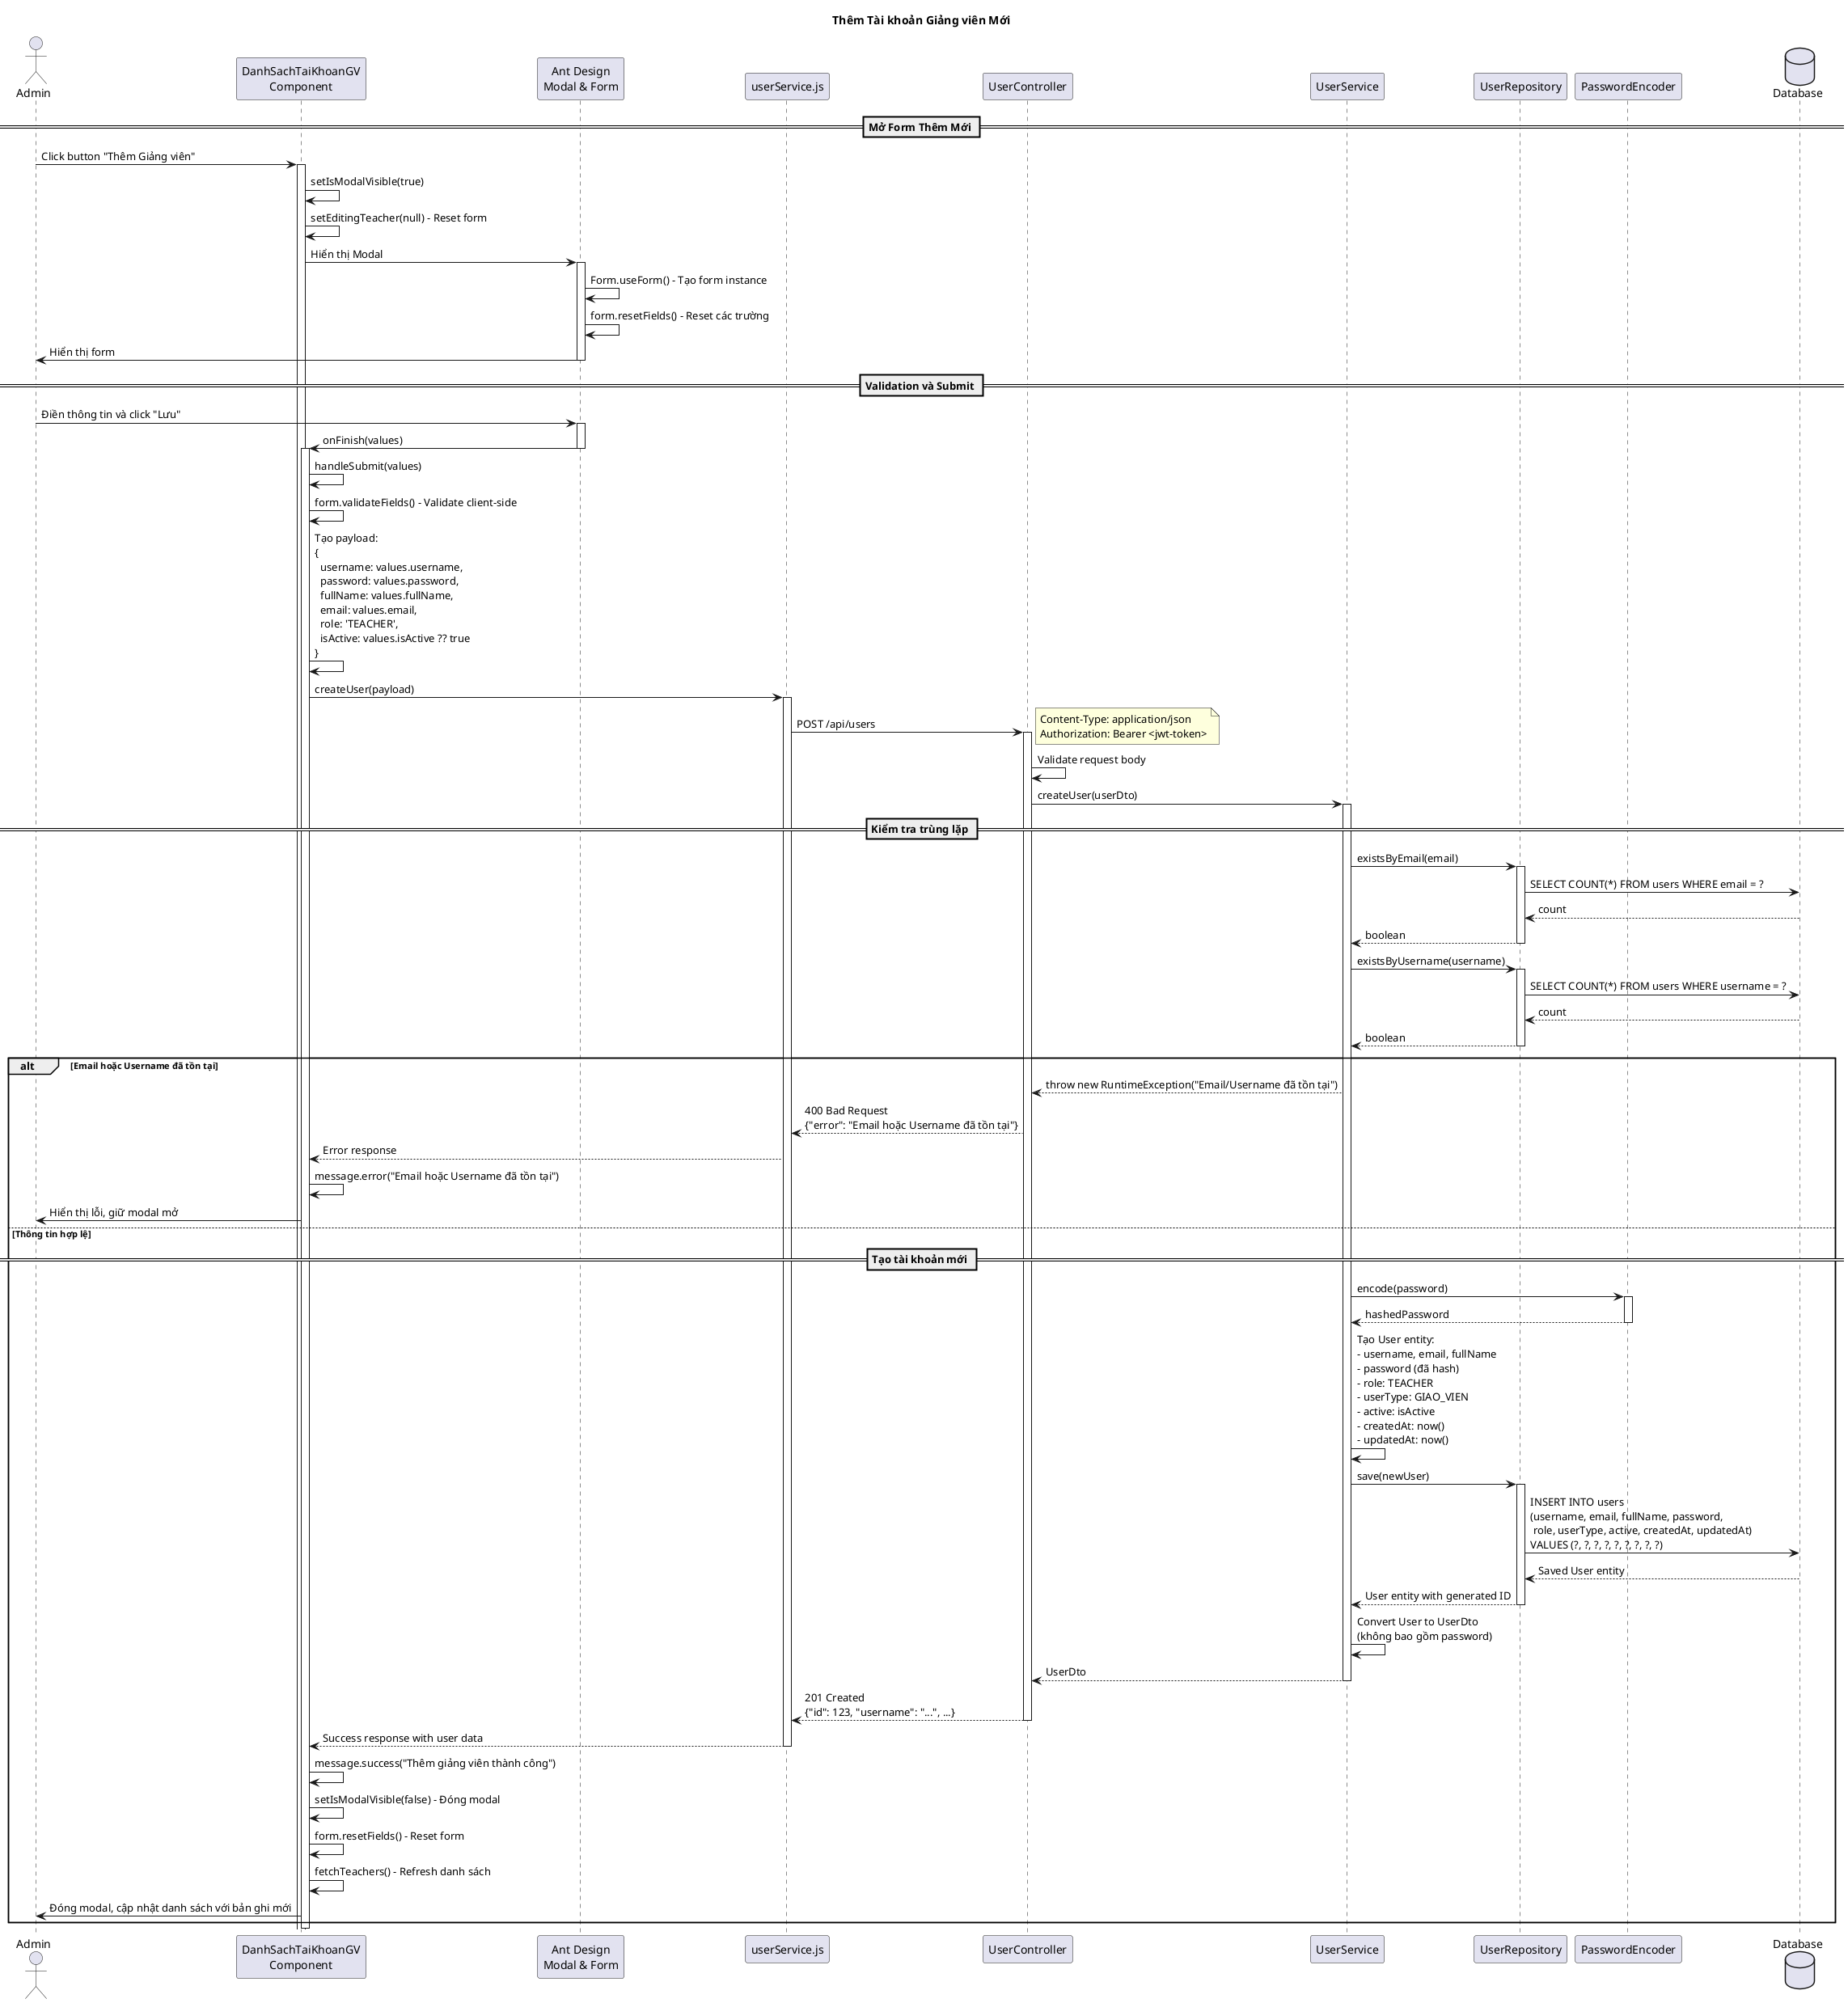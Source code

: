 @startuml
title Thêm Tài khoản Giảng viên Mới

actor "Admin" as admin
participant "DanhSachTaiKhoanGV\nComponent" as frontend
participant "Ant Design\nModal & Form" as modal
participant "userService.js" as service
participant "UserController" as controller
participant "UserService" as userService
participant "UserRepository" as repository
participant "PasswordEncoder" as encoder
database "Database" as db

== Mở Form Thêm Mới ==
admin -> frontend: Click button "Thêm Giảng viên"
activate frontend
frontend -> frontend: setIsModalVisible(true)
frontend -> frontend: setEditingTeacher(null) - Reset form
frontend -> modal: Hiển thị Modal
activate modal
modal -> modal: Form.useForm() - Tạo form instance
modal -> modal: form.resetFields() - Reset các trường
modal -> admin: Hiển thị form
deactivate modal

== Validation và Submit ==
admin -> modal: Điền thông tin và click "Lưu"
activate modal
modal -> frontend: onFinish(values)
deactivate modal
activate frontend
frontend -> frontend: handleSubmit(values)
frontend -> frontend: form.validateFields() - Validate client-side

frontend -> frontend: Tạo payload:\n{\n  username: values.username,\n  password: values.password,\n  fullName: values.fullName,\n  email: values.email,\n  role: 'TEACHER',\n  isActive: values.isActive ?? true\n}

frontend -> service: createUser(payload)
activate service
service -> controller: POST /api/users
note right: Content-Type: application/json\nAuthorization: Bearer <jwt-token>
activate controller

controller -> controller: Validate request body
controller -> userService: createUser(userDto)
activate userService

== Kiểm tra trùng lặp ==
userService -> repository: existsByEmail(email)
activate repository
repository -> db: SELECT COUNT(*) FROM users WHERE email = ?
db --> repository: count
repository --> userService: boolean
deactivate repository

userService -> repository: existsByUsername(username)
activate repository
repository -> db: SELECT COUNT(*) FROM users WHERE username = ?
db --> repository: count
repository --> userService: boolean
deactivate repository

alt Email hoặc Username đã tồn tại
    userService --> controller: throw new RuntimeException("Email/Username đã tồn tại")
    controller --> service: 400 Bad Request\n{"error": "Email hoặc Username đã tồn tại"}
    service --> frontend: Error response
    frontend -> frontend: message.error("Email hoặc Username đã tồn tại")
    frontend -> admin: Hiển thị lỗi, giữ modal mở
else Thông tin hợp lệ
    == Tạo tài khoản mới ==
    userService -> encoder: encode(password)
    activate encoder
    encoder --> userService: hashedPassword
    deactivate encoder

    userService -> userService: Tạo User entity:\n- username, email, fullName\n- password (đã hash)\n- role: TEACHER\n- userType: GIAO_VIEN\n- active: isActive\n- createdAt: now()\n- updatedAt: now()

    userService -> repository: save(newUser)
    activate repository
    repository -> db: INSERT INTO users\n(username, email, fullName, password,\n role, userType, active, createdAt, updatedAt)\nVALUES (?, ?, ?, ?, ?, ?, ?, ?, ?)
    db --> repository: Saved User entity
    repository --> userService: User entity with generated ID
    deactivate repository

    userService -> userService: Convert User to UserDto\n(không bao gồm password)
    userService --> controller: UserDto
    deactivate userService

    controller --> service: 201 Created\n{"id": 123, "username": "...", ...}
    deactivate controller
    service --> frontend: Success response with user data
    deactivate service

    frontend -> frontend: message.success("Thêm giảng viên thành công")
    frontend -> frontend: setIsModalVisible(false) - Đóng modal
    frontend -> frontend: form.resetFields() - Reset form
    frontend -> frontend: fetchTeachers() - Refresh danh sách
    frontend -> admin: Đóng modal, cập nhật danh sách với bản ghi mới
end
deactivate frontend

@enduml
